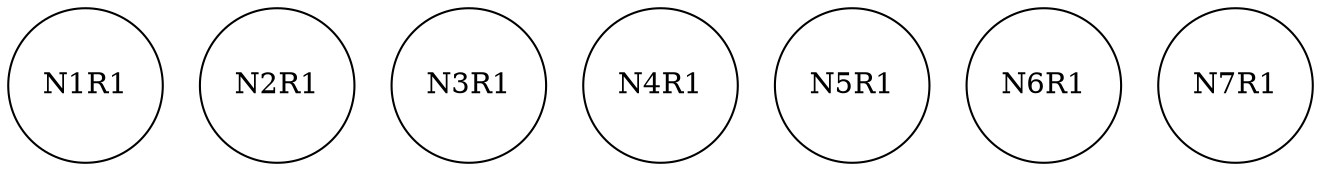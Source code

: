 graph ig {
    node [shape = circle];
    N1R1;
    N2R1;
    N3R1;
    N4R1;
    N5R1;
    N6R1;
    N7R1;
}

